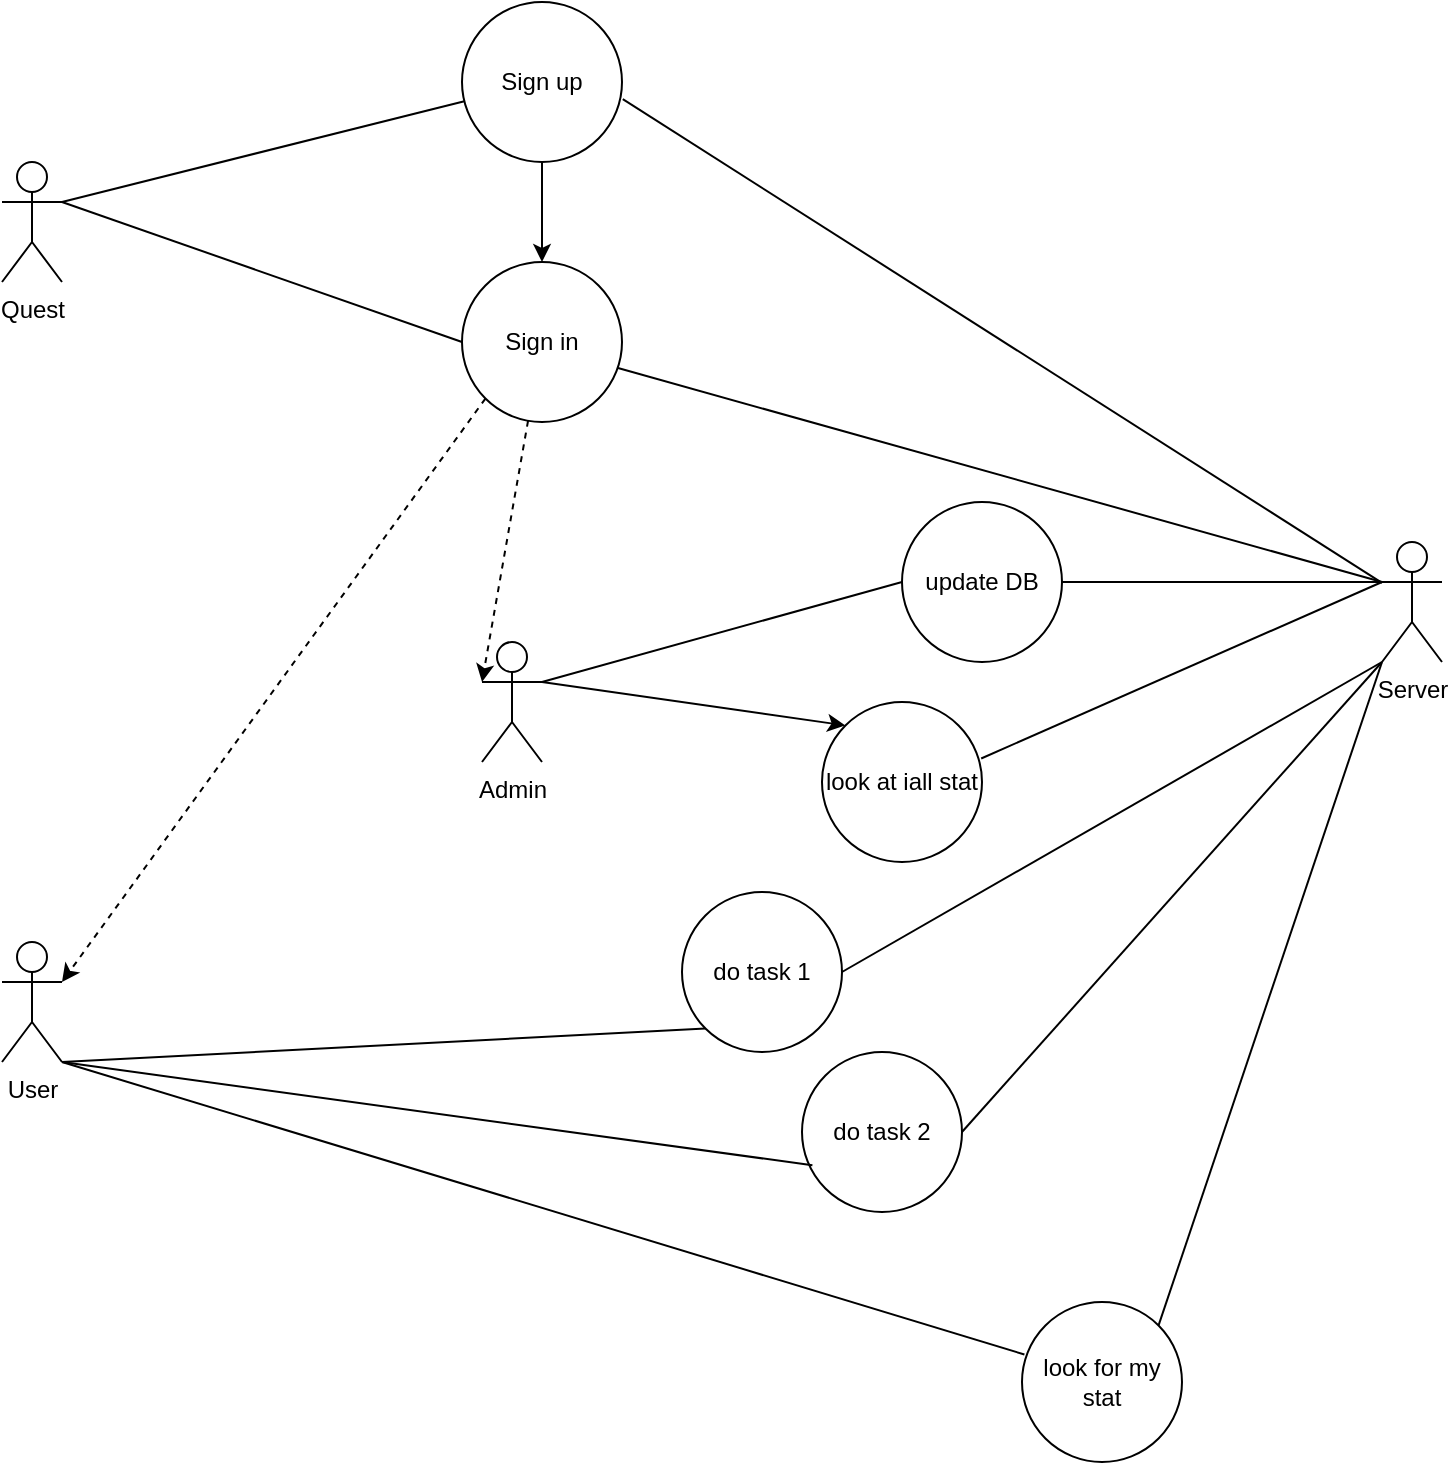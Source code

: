 <mxfile version="23.1.5" type="device">
  <diagram name="Страница — 1" id="MAx-vRGYj-b1aYwcSHGU">
    <mxGraphModel dx="1295" dy="878" grid="1" gridSize="10" guides="1" tooltips="1" connect="1" arrows="1" fold="1" page="1" pageScale="1" pageWidth="827" pageHeight="1169" math="0" shadow="0">
      <root>
        <mxCell id="0" />
        <mxCell id="1" parent="0" />
        <mxCell id="Pm8y4sPp-pkfTK6GuUKU-1" value="Quest&lt;div&gt;&lt;br/&gt;&lt;/div&gt;" style="shape=umlActor;verticalLabelPosition=bottom;verticalAlign=top;html=1;outlineConnect=0;" vertex="1" parent="1">
          <mxGeometry x="60" y="100" width="30" height="60" as="geometry" />
        </mxCell>
        <mxCell id="Pm8y4sPp-pkfTK6GuUKU-4" value="User&lt;div&gt;&lt;br/&gt;&lt;/div&gt;" style="shape=umlActor;verticalLabelPosition=bottom;verticalAlign=top;html=1;outlineConnect=0;" vertex="1" parent="1">
          <mxGeometry x="60" y="490" width="30" height="60" as="geometry" />
        </mxCell>
        <mxCell id="Pm8y4sPp-pkfTK6GuUKU-6" value="Admin" style="shape=umlActor;verticalLabelPosition=bottom;verticalAlign=top;html=1;outlineConnect=0;" vertex="1" parent="1">
          <mxGeometry x="300" y="340" width="30" height="60" as="geometry" />
        </mxCell>
        <mxCell id="Pm8y4sPp-pkfTK6GuUKU-10" value="Sign up" style="ellipse;whiteSpace=wrap;html=1;aspect=fixed;" vertex="1" parent="1">
          <mxGeometry x="290" y="20" width="80" height="80" as="geometry" />
        </mxCell>
        <mxCell id="Pm8y4sPp-pkfTK6GuUKU-11" value="Sign in" style="ellipse;whiteSpace=wrap;html=1;aspect=fixed;" vertex="1" parent="1">
          <mxGeometry x="290" y="150" width="80" height="80" as="geometry" />
        </mxCell>
        <mxCell id="Pm8y4sPp-pkfTK6GuUKU-13" value="" style="endArrow=none;html=1;rounded=0;exitX=1;exitY=0.333;exitDx=0;exitDy=0;exitPerimeter=0;" edge="1" parent="1" source="Pm8y4sPp-pkfTK6GuUKU-1" target="Pm8y4sPp-pkfTK6GuUKU-10">
          <mxGeometry width="50" height="50" relative="1" as="geometry">
            <mxPoint x="100" y="140" as="sourcePoint" />
            <mxPoint x="280" y="80" as="targetPoint" />
          </mxGeometry>
        </mxCell>
        <mxCell id="Pm8y4sPp-pkfTK6GuUKU-16" value="" style="endArrow=none;html=1;rounded=0;entryX=0;entryY=0.5;entryDx=0;entryDy=0;" edge="1" parent="1" target="Pm8y4sPp-pkfTK6GuUKU-11">
          <mxGeometry width="50" height="50" relative="1" as="geometry">
            <mxPoint x="90" y="120" as="sourcePoint" />
            <mxPoint x="440" y="340" as="targetPoint" />
          </mxGeometry>
        </mxCell>
        <mxCell id="Pm8y4sPp-pkfTK6GuUKU-17" value="Server" style="shape=umlActor;verticalLabelPosition=bottom;verticalAlign=top;html=1;outlineConnect=0;" vertex="1" parent="1">
          <mxGeometry x="750" y="290" width="30" height="60" as="geometry" />
        </mxCell>
        <mxCell id="Pm8y4sPp-pkfTK6GuUKU-18" value="" style="endArrow=none;html=1;rounded=0;entryX=1.005;entryY=0.607;entryDx=0;entryDy=0;entryPerimeter=0;" edge="1" parent="1" source="Pm8y4sPp-pkfTK6GuUKU-17" target="Pm8y4sPp-pkfTK6GuUKU-10">
          <mxGeometry width="50" height="50" relative="1" as="geometry">
            <mxPoint x="390" y="390" as="sourcePoint" />
            <mxPoint x="440" y="340" as="targetPoint" />
          </mxGeometry>
        </mxCell>
        <mxCell id="Pm8y4sPp-pkfTK6GuUKU-19" value="" style="endArrow=none;html=1;rounded=0;exitX=0.975;exitY=0.663;exitDx=0;exitDy=0;exitPerimeter=0;entryX=0;entryY=0.333;entryDx=0;entryDy=0;entryPerimeter=0;" edge="1" parent="1" source="Pm8y4sPp-pkfTK6GuUKU-11" target="Pm8y4sPp-pkfTK6GuUKU-17">
          <mxGeometry width="50" height="50" relative="1" as="geometry">
            <mxPoint x="390" y="390" as="sourcePoint" />
            <mxPoint x="440" y="340" as="targetPoint" />
          </mxGeometry>
        </mxCell>
        <mxCell id="Pm8y4sPp-pkfTK6GuUKU-20" value="" style="endArrow=classic;html=1;rounded=0;exitX=0.5;exitY=1;exitDx=0;exitDy=0;" edge="1" parent="1" source="Pm8y4sPp-pkfTK6GuUKU-10" target="Pm8y4sPp-pkfTK6GuUKU-11">
          <mxGeometry width="50" height="50" relative="1" as="geometry">
            <mxPoint x="390" y="390" as="sourcePoint" />
            <mxPoint x="440" y="340" as="targetPoint" />
          </mxGeometry>
        </mxCell>
        <mxCell id="Pm8y4sPp-pkfTK6GuUKU-29" value="" style="endArrow=classic;html=1;rounded=0;exitX=0;exitY=1;exitDx=0;exitDy=0;entryX=1;entryY=0.333;entryDx=0;entryDy=0;entryPerimeter=0;dashed=1;" edge="1" parent="1" source="Pm8y4sPp-pkfTK6GuUKU-11" target="Pm8y4sPp-pkfTK6GuUKU-4">
          <mxGeometry width="50" height="50" relative="1" as="geometry">
            <mxPoint x="270" y="390" as="sourcePoint" />
            <mxPoint x="320" y="340" as="targetPoint" />
          </mxGeometry>
        </mxCell>
        <mxCell id="Pm8y4sPp-pkfTK6GuUKU-30" value="" style="endArrow=classic;html=1;rounded=0;entryX=0;entryY=0.333;entryDx=0;entryDy=0;entryPerimeter=0;dashed=1;" edge="1" parent="1" source="Pm8y4sPp-pkfTK6GuUKU-11" target="Pm8y4sPp-pkfTK6GuUKU-6">
          <mxGeometry width="50" height="50" relative="1" as="geometry">
            <mxPoint x="270" y="390" as="sourcePoint" />
            <mxPoint x="320" y="340" as="targetPoint" />
          </mxGeometry>
        </mxCell>
        <mxCell id="Pm8y4sPp-pkfTK6GuUKU-32" value="look at iall stat" style="ellipse;whiteSpace=wrap;html=1;aspect=fixed;" vertex="1" parent="1">
          <mxGeometry x="470" y="370" width="80" height="80" as="geometry" />
        </mxCell>
        <mxCell id="Pm8y4sPp-pkfTK6GuUKU-33" value="" style="endArrow=classic;html=1;rounded=0;entryX=0;entryY=0;entryDx=0;entryDy=0;exitX=1;exitY=0.333;exitDx=0;exitDy=0;exitPerimeter=0;" edge="1" parent="1" source="Pm8y4sPp-pkfTK6GuUKU-6" target="Pm8y4sPp-pkfTK6GuUKU-32">
          <mxGeometry width="50" height="50" relative="1" as="geometry">
            <mxPoint x="270" y="390" as="sourcePoint" />
            <mxPoint x="320" y="340" as="targetPoint" />
          </mxGeometry>
        </mxCell>
        <mxCell id="Pm8y4sPp-pkfTK6GuUKU-34" value="" style="endArrow=none;html=1;rounded=0;exitX=0.995;exitY=0.353;exitDx=0;exitDy=0;exitPerimeter=0;" edge="1" parent="1" source="Pm8y4sPp-pkfTK6GuUKU-32">
          <mxGeometry width="50" height="50" relative="1" as="geometry">
            <mxPoint x="270" y="390" as="sourcePoint" />
            <mxPoint x="750" y="310" as="targetPoint" />
          </mxGeometry>
        </mxCell>
        <mxCell id="Pm8y4sPp-pkfTK6GuUKU-35" value="update DB" style="ellipse;whiteSpace=wrap;html=1;aspect=fixed;" vertex="1" parent="1">
          <mxGeometry x="510" y="270" width="80" height="80" as="geometry" />
        </mxCell>
        <mxCell id="Pm8y4sPp-pkfTK6GuUKU-36" value="" style="endArrow=none;html=1;rounded=0;entryX=0;entryY=0.5;entryDx=0;entryDy=0;exitX=1;exitY=0.333;exitDx=0;exitDy=0;exitPerimeter=0;" edge="1" parent="1" source="Pm8y4sPp-pkfTK6GuUKU-6" target="Pm8y4sPp-pkfTK6GuUKU-35">
          <mxGeometry width="50" height="50" relative="1" as="geometry">
            <mxPoint x="270" y="390" as="sourcePoint" />
            <mxPoint x="320" y="340" as="targetPoint" />
          </mxGeometry>
        </mxCell>
        <mxCell id="Pm8y4sPp-pkfTK6GuUKU-37" value="" style="endArrow=none;html=1;rounded=0;exitX=1;exitY=0.5;exitDx=0;exitDy=0;" edge="1" parent="1" source="Pm8y4sPp-pkfTK6GuUKU-35">
          <mxGeometry width="50" height="50" relative="1" as="geometry">
            <mxPoint x="270" y="390" as="sourcePoint" />
            <mxPoint x="750" y="310" as="targetPoint" />
          </mxGeometry>
        </mxCell>
        <mxCell id="Pm8y4sPp-pkfTK6GuUKU-38" value="do task 1" style="ellipse;whiteSpace=wrap;html=1;aspect=fixed;" vertex="1" parent="1">
          <mxGeometry x="400" y="465" width="80" height="80" as="geometry" />
        </mxCell>
        <mxCell id="Pm8y4sPp-pkfTK6GuUKU-39" value="do task 2" style="ellipse;whiteSpace=wrap;html=1;aspect=fixed;" vertex="1" parent="1">
          <mxGeometry x="460" y="545" width="80" height="80" as="geometry" />
        </mxCell>
        <mxCell id="Pm8y4sPp-pkfTK6GuUKU-40" value="look for my stat" style="ellipse;whiteSpace=wrap;html=1;aspect=fixed;" vertex="1" parent="1">
          <mxGeometry x="570" y="670" width="80" height="80" as="geometry" />
        </mxCell>
        <mxCell id="Pm8y4sPp-pkfTK6GuUKU-42" value="" style="endArrow=none;html=1;rounded=0;exitX=1;exitY=1;exitDx=0;exitDy=0;exitPerimeter=0;entryX=0;entryY=1;entryDx=0;entryDy=0;" edge="1" parent="1" source="Pm8y4sPp-pkfTK6GuUKU-4" target="Pm8y4sPp-pkfTK6GuUKU-38">
          <mxGeometry width="50" height="50" relative="1" as="geometry">
            <mxPoint x="270" y="390" as="sourcePoint" />
            <mxPoint x="270" y="390" as="targetPoint" />
          </mxGeometry>
        </mxCell>
        <mxCell id="Pm8y4sPp-pkfTK6GuUKU-43" value="" style="endArrow=none;html=1;rounded=0;entryX=0.065;entryY=0.708;entryDx=0;entryDy=0;entryPerimeter=0;" edge="1" parent="1" target="Pm8y4sPp-pkfTK6GuUKU-39">
          <mxGeometry width="50" height="50" relative="1" as="geometry">
            <mxPoint x="90" y="550" as="sourcePoint" />
            <mxPoint x="320" y="340" as="targetPoint" />
          </mxGeometry>
        </mxCell>
        <mxCell id="Pm8y4sPp-pkfTK6GuUKU-44" value="" style="endArrow=none;html=1;rounded=0;entryX=0.015;entryY=0.328;entryDx=0;entryDy=0;entryPerimeter=0;" edge="1" parent="1" target="Pm8y4sPp-pkfTK6GuUKU-40">
          <mxGeometry width="50" height="50" relative="1" as="geometry">
            <mxPoint x="90" y="550" as="sourcePoint" />
            <mxPoint x="320" y="340" as="targetPoint" />
          </mxGeometry>
        </mxCell>
        <mxCell id="Pm8y4sPp-pkfTK6GuUKU-45" value="" style="endArrow=none;html=1;rounded=0;entryX=0;entryY=1;entryDx=0;entryDy=0;entryPerimeter=0;exitX=1;exitY=0.5;exitDx=0;exitDy=0;" edge="1" parent="1" source="Pm8y4sPp-pkfTK6GuUKU-38" target="Pm8y4sPp-pkfTK6GuUKU-17">
          <mxGeometry width="50" height="50" relative="1" as="geometry">
            <mxPoint x="270" y="440" as="sourcePoint" />
            <mxPoint x="320" y="390" as="targetPoint" />
          </mxGeometry>
        </mxCell>
        <mxCell id="Pm8y4sPp-pkfTK6GuUKU-46" value="" style="endArrow=none;html=1;rounded=0;exitX=1;exitY=0.5;exitDx=0;exitDy=0;" edge="1" parent="1" source="Pm8y4sPp-pkfTK6GuUKU-39">
          <mxGeometry width="50" height="50" relative="1" as="geometry">
            <mxPoint x="270" y="440" as="sourcePoint" />
            <mxPoint x="750" y="350" as="targetPoint" />
          </mxGeometry>
        </mxCell>
        <mxCell id="Pm8y4sPp-pkfTK6GuUKU-47" value="" style="endArrow=none;html=1;rounded=0;exitX=1;exitY=0;exitDx=0;exitDy=0;" edge="1" parent="1" source="Pm8y4sPp-pkfTK6GuUKU-40">
          <mxGeometry width="50" height="50" relative="1" as="geometry">
            <mxPoint x="270" y="440" as="sourcePoint" />
            <mxPoint x="750" y="350" as="targetPoint" />
          </mxGeometry>
        </mxCell>
      </root>
    </mxGraphModel>
  </diagram>
</mxfile>
